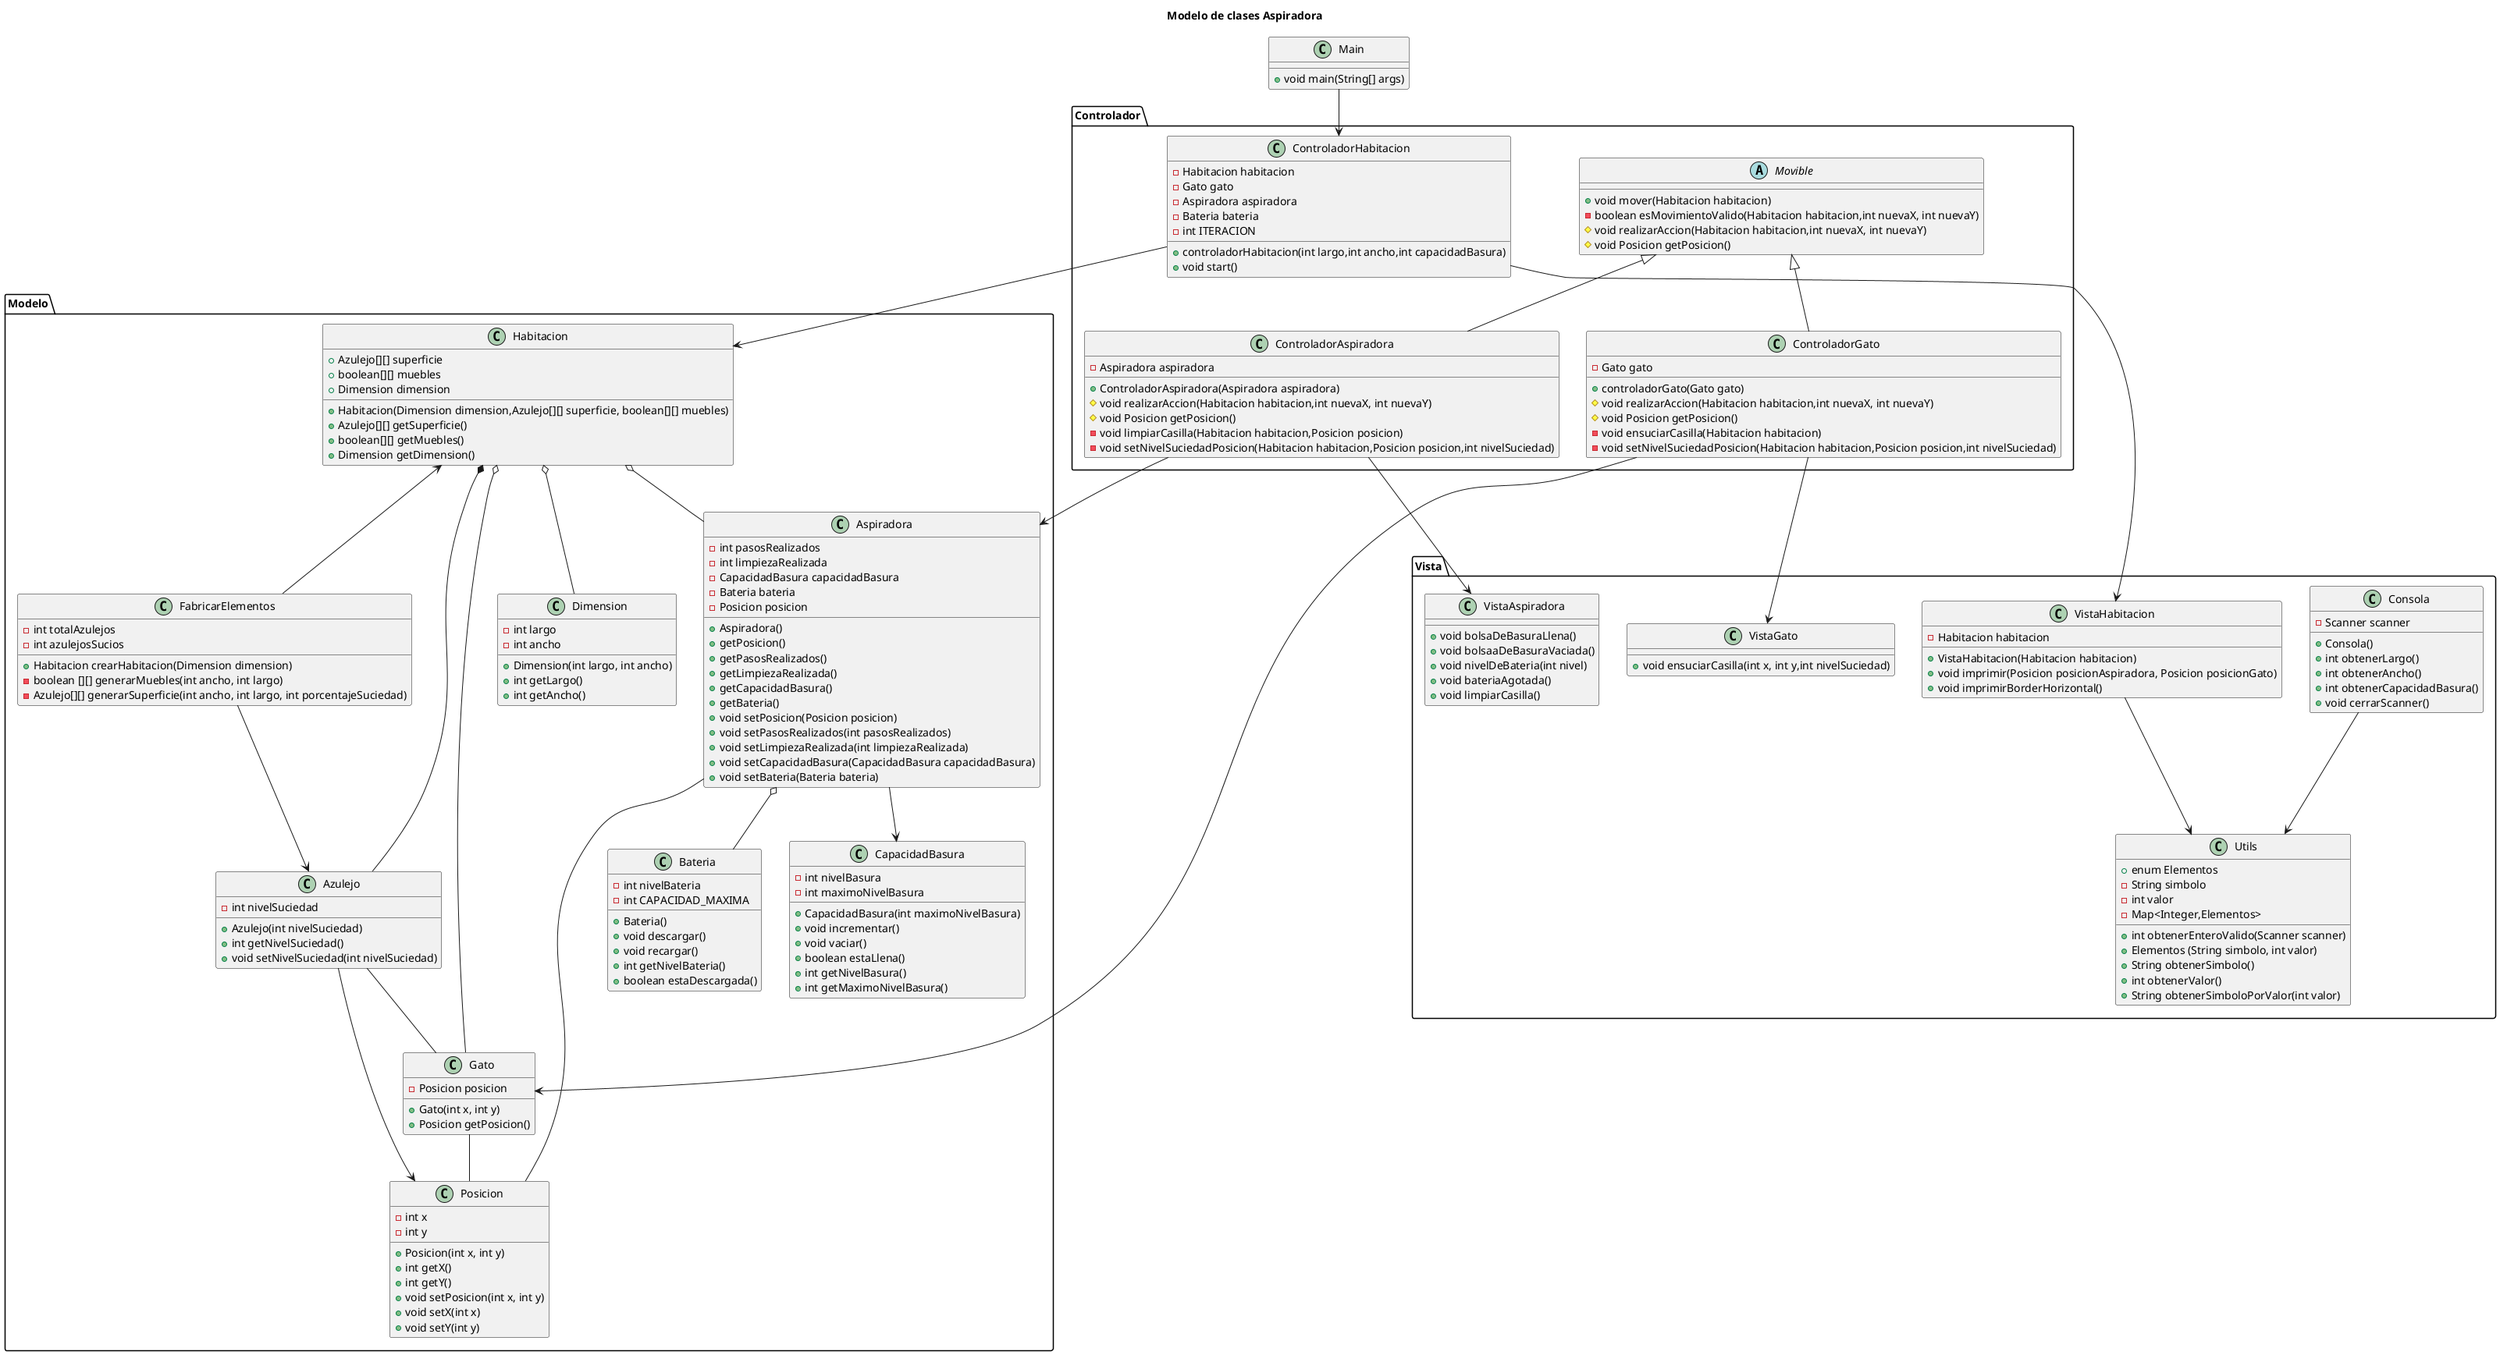 @startuml

title Modelo de clases Aspiradora
package "Controlador"  {	
   class ControladorAspiradora{
    -Aspiradora aspiradora
    +ControladorAspiradora(Aspiradora aspiradora)
    #void realizarAccion(Habitacion habitacion,int nuevaX, int nuevaY)
    #void Posicion getPosicion()
    -void limpiarCasilla(Habitacion habitacion,Posicion posicion)
    -void setNivelSuciedadPosicion(Habitacion habitacion,Posicion posicion,int nivelSuciedad)
   }
   class ControladorGato{
    -Gato gato
    +controladorGato(Gato gato)
    #void realizarAccion(Habitacion habitacion,int nuevaX, int nuevaY)
    #void Posicion getPosicion()
    -void ensuciarCasilla(Habitacion habitacion)
    -void setNivelSuciedadPosicion(Habitacion habitacion,Posicion posicion,int nivelSuciedad)
   }
   class ControladorHabitacion{
    -Habitacion habitacion
    -Gato gato
    -Aspiradora aspiradora
    -Bateria bateria
    -int ITERACION 
    +controladorHabitacion(int largo,int ancho,int capacidadBasura)
    +void start()
   }
   abstract class Movible{
    +void mover(Habitacion habitacion)
    -boolean esMovimientoValido(Habitacion habitacion,int nuevaX, int nuevaY)
    #void realizarAccion(Habitacion habitacion,int nuevaX, int nuevaY)
    #void Posicion getPosicion()
   }
}
package "Modelo"  {	
    class Aspiradora {
    -int pasosRealizados
    -int limpiezaRealizada
    -CapacidadBasura capacidadBasura
    -Bateria bateria
    -Posicion posicion
    +Aspiradora()
    +getPosicion()
    +getPasosRealizados()
    +getLimpiezaRealizada()
    +getCapacidadBasura()
    +getBateria()
    +void setPosicion(Posicion posicion)
    +void setPasosRealizados(int pasosRealizados)
    +void setLimpiezaRealizada(int limpiezaRealizada)
    +void setCapacidadBasura(CapacidadBasura capacidadBasura)
    +void setBateria(Bateria bateria)
    }
    class Azulejo {
    -int nivelSuciedad
    +Azulejo(int nivelSuciedad)
    +int getNivelSuciedad()
    +void setNivelSuciedad(int nivelSuciedad)
    }
    class Bateria {
    -int nivelBateria
    -int CAPACIDAD_MAXIMA
    +Bateria()
    +void descargar()
    +void recargar()
    +int getNivelBateria()
    +boolean estaDescargada()
    }
    class CapacidadBasura {
    -int nivelBasura
    -int maximoNivelBasura
    +CapacidadBasura(int maximoNivelBasura)
    +void incrementar()
    +void vaciar()
    +boolean estaLlena()
    +int getNivelBasura()
    +int getMaximoNivelBasura()
    }
    class Dimension {
    -int largo 
    -int ancho
    +Dimension(int largo, int ancho)
    +int getLargo()
    +int getAncho()
    }
    class FabricarElementos {
    +Habitacion crearHabitacion(Dimension dimension)
    -boolean [][] generarMuebles(int ancho, int largo)
    -Azulejo[][] generarSuperficie(int ancho, int largo, int porcentajeSuciedad)
    -int totalAzulejos
    -int azulejosSucios
    }
    class Gato {
    -Posicion posicion
    +Gato(int x, int y)
    +Posicion getPosicion()
    }
    class Habitacion {
    +Azulejo[][] superficie
    +boolean[][] muebles
    +Dimension dimension
    +Habitacion(Dimension dimension,Azulejo[][] superficie, boolean[][] muebles)
    +Azulejo[][] getSuperficie()
    +boolean[][] getMuebles()
    +Dimension getDimension()
    }
    class Posicion {
    -int x
    -int y
    +Posicion(int x, int y)
    +int getX()
    +int getY()
    +void setPosicion(int x, int y)
    +void setX(int x)
    +void setY(int y)
    }

}
package "Vista"  {	
   class Consola{
    -Scanner scanner
    +Consola()
    +int obtenerLargo()
    +int obtenerAncho()
    +int obtenerCapacidadBasura()
    +void cerrarScanner()
   }
   class Utils{
    +int obtenerEnteroValido(Scanner scanner)
    +enum Elementos
    -String simbolo 
    -int valor 
    -Map<Integer,Elementos>
    +Elementos (String simbolo, int valor)
    +String obtenerSimbolo()
    +int obtenerValor()
    +String obtenerSimboloPorValor(int valor)
}
    class VistaAspiradora{
    +void bolsaDeBasuraLlena()
    +void bolsaaDeBasuraVaciada()
    +void nivelDeBateria(int nivel)
    +void bateriaAgotada()
    +void limpiarCasilla()
    }
    class VistaGato{
    +void ensuciarCasilla(int x, int y,int nivelSuciedad)
    }
    class VistaHabitacion{
    -Habitacion habitacion
    +VistaHabitacion(Habitacion habitacion)
    +void imprimir(Posicion posicionAspiradora, Posicion posicionGato)
    +void imprimirBorderHorizontal()
    }

}
class Main {
    +void main(String[] args)
}
Main --> ControladorHabitacion
Habitacion *-- Azulejo
Habitacion o-- Aspiradora
Habitacion o-- Gato
Habitacion o-- Dimension
Gato--Posicion
Azulejo -- Gato
Azulejo --> Posicion
Aspiradora -- Posicion
Aspiradora o-- Bateria
Aspiradora --> CapacidadBasura
FabricarElementos -u-> Habitacion
FabricarElementos --> Azulejo
ControladorAspiradora --> Aspiradora
ControladorGato --> Gato
ControladorHabitacion --> Habitacion
Movible <|-- ControladorAspiradora
Movible <|-- ControladorGato
ControladorHabitacion --> VistaHabitacion
ControladorAspiradora --> VistaAspiradora
ControladorGato --> VistaGato
Consola --> Utils
VistaHabitacion --> Utils


@enduml